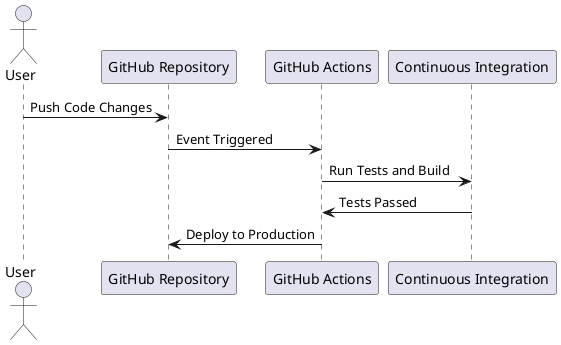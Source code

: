 @startuml
actor User
participant "GitHub Repository" as Repo
participant "GitHub Actions" as Actions
participant "Continuous Integration" as CI

User -> Repo: Push Code Changes
Repo -> Actions: Event Triggered
Actions -> CI: Run Tests and Build
CI -> Actions: Tests Passed
Actions -> Repo: Deploy to Production
@enduml